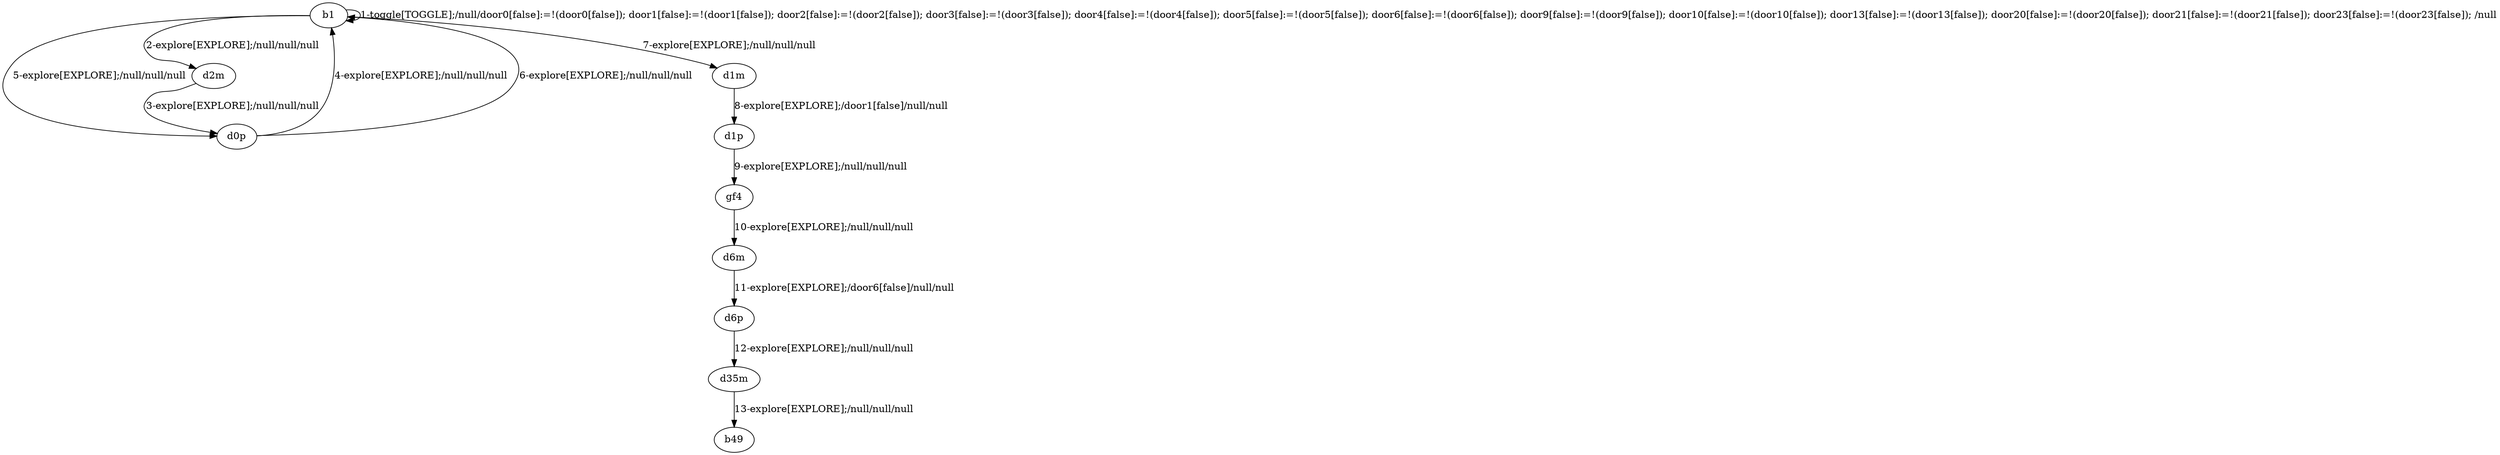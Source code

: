 # Total number of goals covered by this test: 1
# d35m --> b49

digraph g {
"b1" -> "b1" [label = "1-toggle[TOGGLE];/null/door0[false]:=!(door0[false]); door1[false]:=!(door1[false]); door2[false]:=!(door2[false]); door3[false]:=!(door3[false]); door4[false]:=!(door4[false]); door5[false]:=!(door5[false]); door6[false]:=!(door6[false]); door9[false]:=!(door9[false]); door10[false]:=!(door10[false]); door13[false]:=!(door13[false]); door20[false]:=!(door20[false]); door21[false]:=!(door21[false]); door23[false]:=!(door23[false]); /null"];
"b1" -> "d2m" [label = "2-explore[EXPLORE];/null/null/null"];
"d2m" -> "d0p" [label = "3-explore[EXPLORE];/null/null/null"];
"d0p" -> "b1" [label = "4-explore[EXPLORE];/null/null/null"];
"b1" -> "d0p" [label = "5-explore[EXPLORE];/null/null/null"];
"d0p" -> "b1" [label = "6-explore[EXPLORE];/null/null/null"];
"b1" -> "d1m" [label = "7-explore[EXPLORE];/null/null/null"];
"d1m" -> "d1p" [label = "8-explore[EXPLORE];/door1[false]/null/null"];
"d1p" -> "gf4" [label = "9-explore[EXPLORE];/null/null/null"];
"gf4" -> "d6m" [label = "10-explore[EXPLORE];/null/null/null"];
"d6m" -> "d6p" [label = "11-explore[EXPLORE];/door6[false]/null/null"];
"d6p" -> "d35m" [label = "12-explore[EXPLORE];/null/null/null"];
"d35m" -> "b49" [label = "13-explore[EXPLORE];/null/null/null"];
}